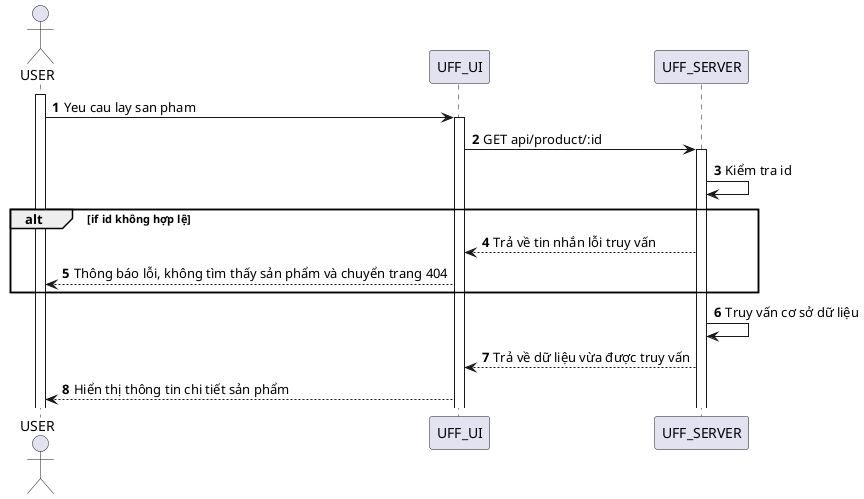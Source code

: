 @startuml
autonumber
actor USER

activate USER

USER -> UFF_UI: Yeu cau lay san pham
activate UFF_UI

UFF_UI -> UFF_SERVER: GET api/product/:id
activate UFF_SERVER


UFF_SERVER -> UFF_SERVER: Kiểm tra id

alt if id không hợp lệ
UFF_SERVER --> UFF_UI: Trả về tin nhắn lỗi truy vấn
UFF_UI --> USER: Thông báo lỗi, không tìm thấy sản phẩm và chuyển trang 404
end

UFF_SERVER->UFF_SERVER: Truy vấn cơ sở dữ liệu
UFF_SERVER --> UFF_UI: Trả về dữ liệu vừa được truy vấn
UFF_UI --> USER: Hiển thị thông tin chi tiết sản phẩm

@enduml